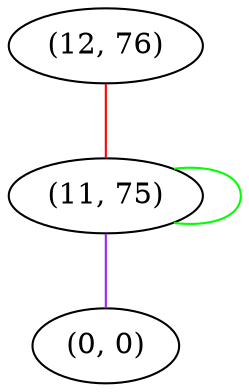 graph "" {
"(12, 76)";
"(11, 75)";
"(0, 0)";
"(12, 76)" -- "(11, 75)"  [color=red, key=0, weight=1];
"(11, 75)" -- "(11, 75)"  [color=green, key=0, weight=2];
"(11, 75)" -- "(0, 0)"  [color=purple, key=0, weight=4];
}
